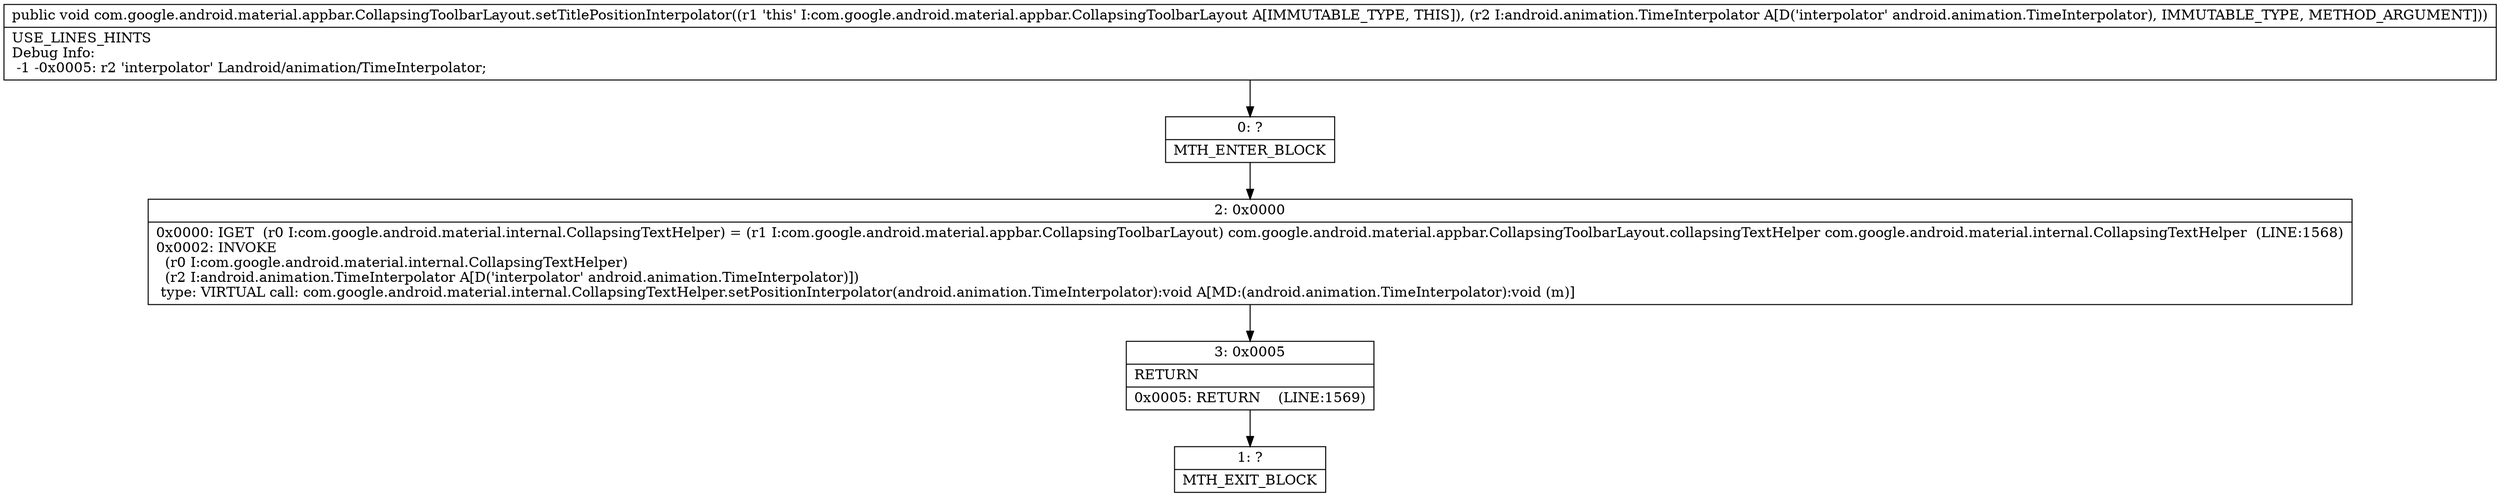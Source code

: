 digraph "CFG forcom.google.android.material.appbar.CollapsingToolbarLayout.setTitlePositionInterpolator(Landroid\/animation\/TimeInterpolator;)V" {
Node_0 [shape=record,label="{0\:\ ?|MTH_ENTER_BLOCK\l}"];
Node_2 [shape=record,label="{2\:\ 0x0000|0x0000: IGET  (r0 I:com.google.android.material.internal.CollapsingTextHelper) = (r1 I:com.google.android.material.appbar.CollapsingToolbarLayout) com.google.android.material.appbar.CollapsingToolbarLayout.collapsingTextHelper com.google.android.material.internal.CollapsingTextHelper  (LINE:1568)\l0x0002: INVOKE  \l  (r0 I:com.google.android.material.internal.CollapsingTextHelper)\l  (r2 I:android.animation.TimeInterpolator A[D('interpolator' android.animation.TimeInterpolator)])\l type: VIRTUAL call: com.google.android.material.internal.CollapsingTextHelper.setPositionInterpolator(android.animation.TimeInterpolator):void A[MD:(android.animation.TimeInterpolator):void (m)]\l}"];
Node_3 [shape=record,label="{3\:\ 0x0005|RETURN\l|0x0005: RETURN    (LINE:1569)\l}"];
Node_1 [shape=record,label="{1\:\ ?|MTH_EXIT_BLOCK\l}"];
MethodNode[shape=record,label="{public void com.google.android.material.appbar.CollapsingToolbarLayout.setTitlePositionInterpolator((r1 'this' I:com.google.android.material.appbar.CollapsingToolbarLayout A[IMMUTABLE_TYPE, THIS]), (r2 I:android.animation.TimeInterpolator A[D('interpolator' android.animation.TimeInterpolator), IMMUTABLE_TYPE, METHOD_ARGUMENT]))  | USE_LINES_HINTS\lDebug Info:\l  \-1 \-0x0005: r2 'interpolator' Landroid\/animation\/TimeInterpolator;\l}"];
MethodNode -> Node_0;Node_0 -> Node_2;
Node_2 -> Node_3;
Node_3 -> Node_1;
}

